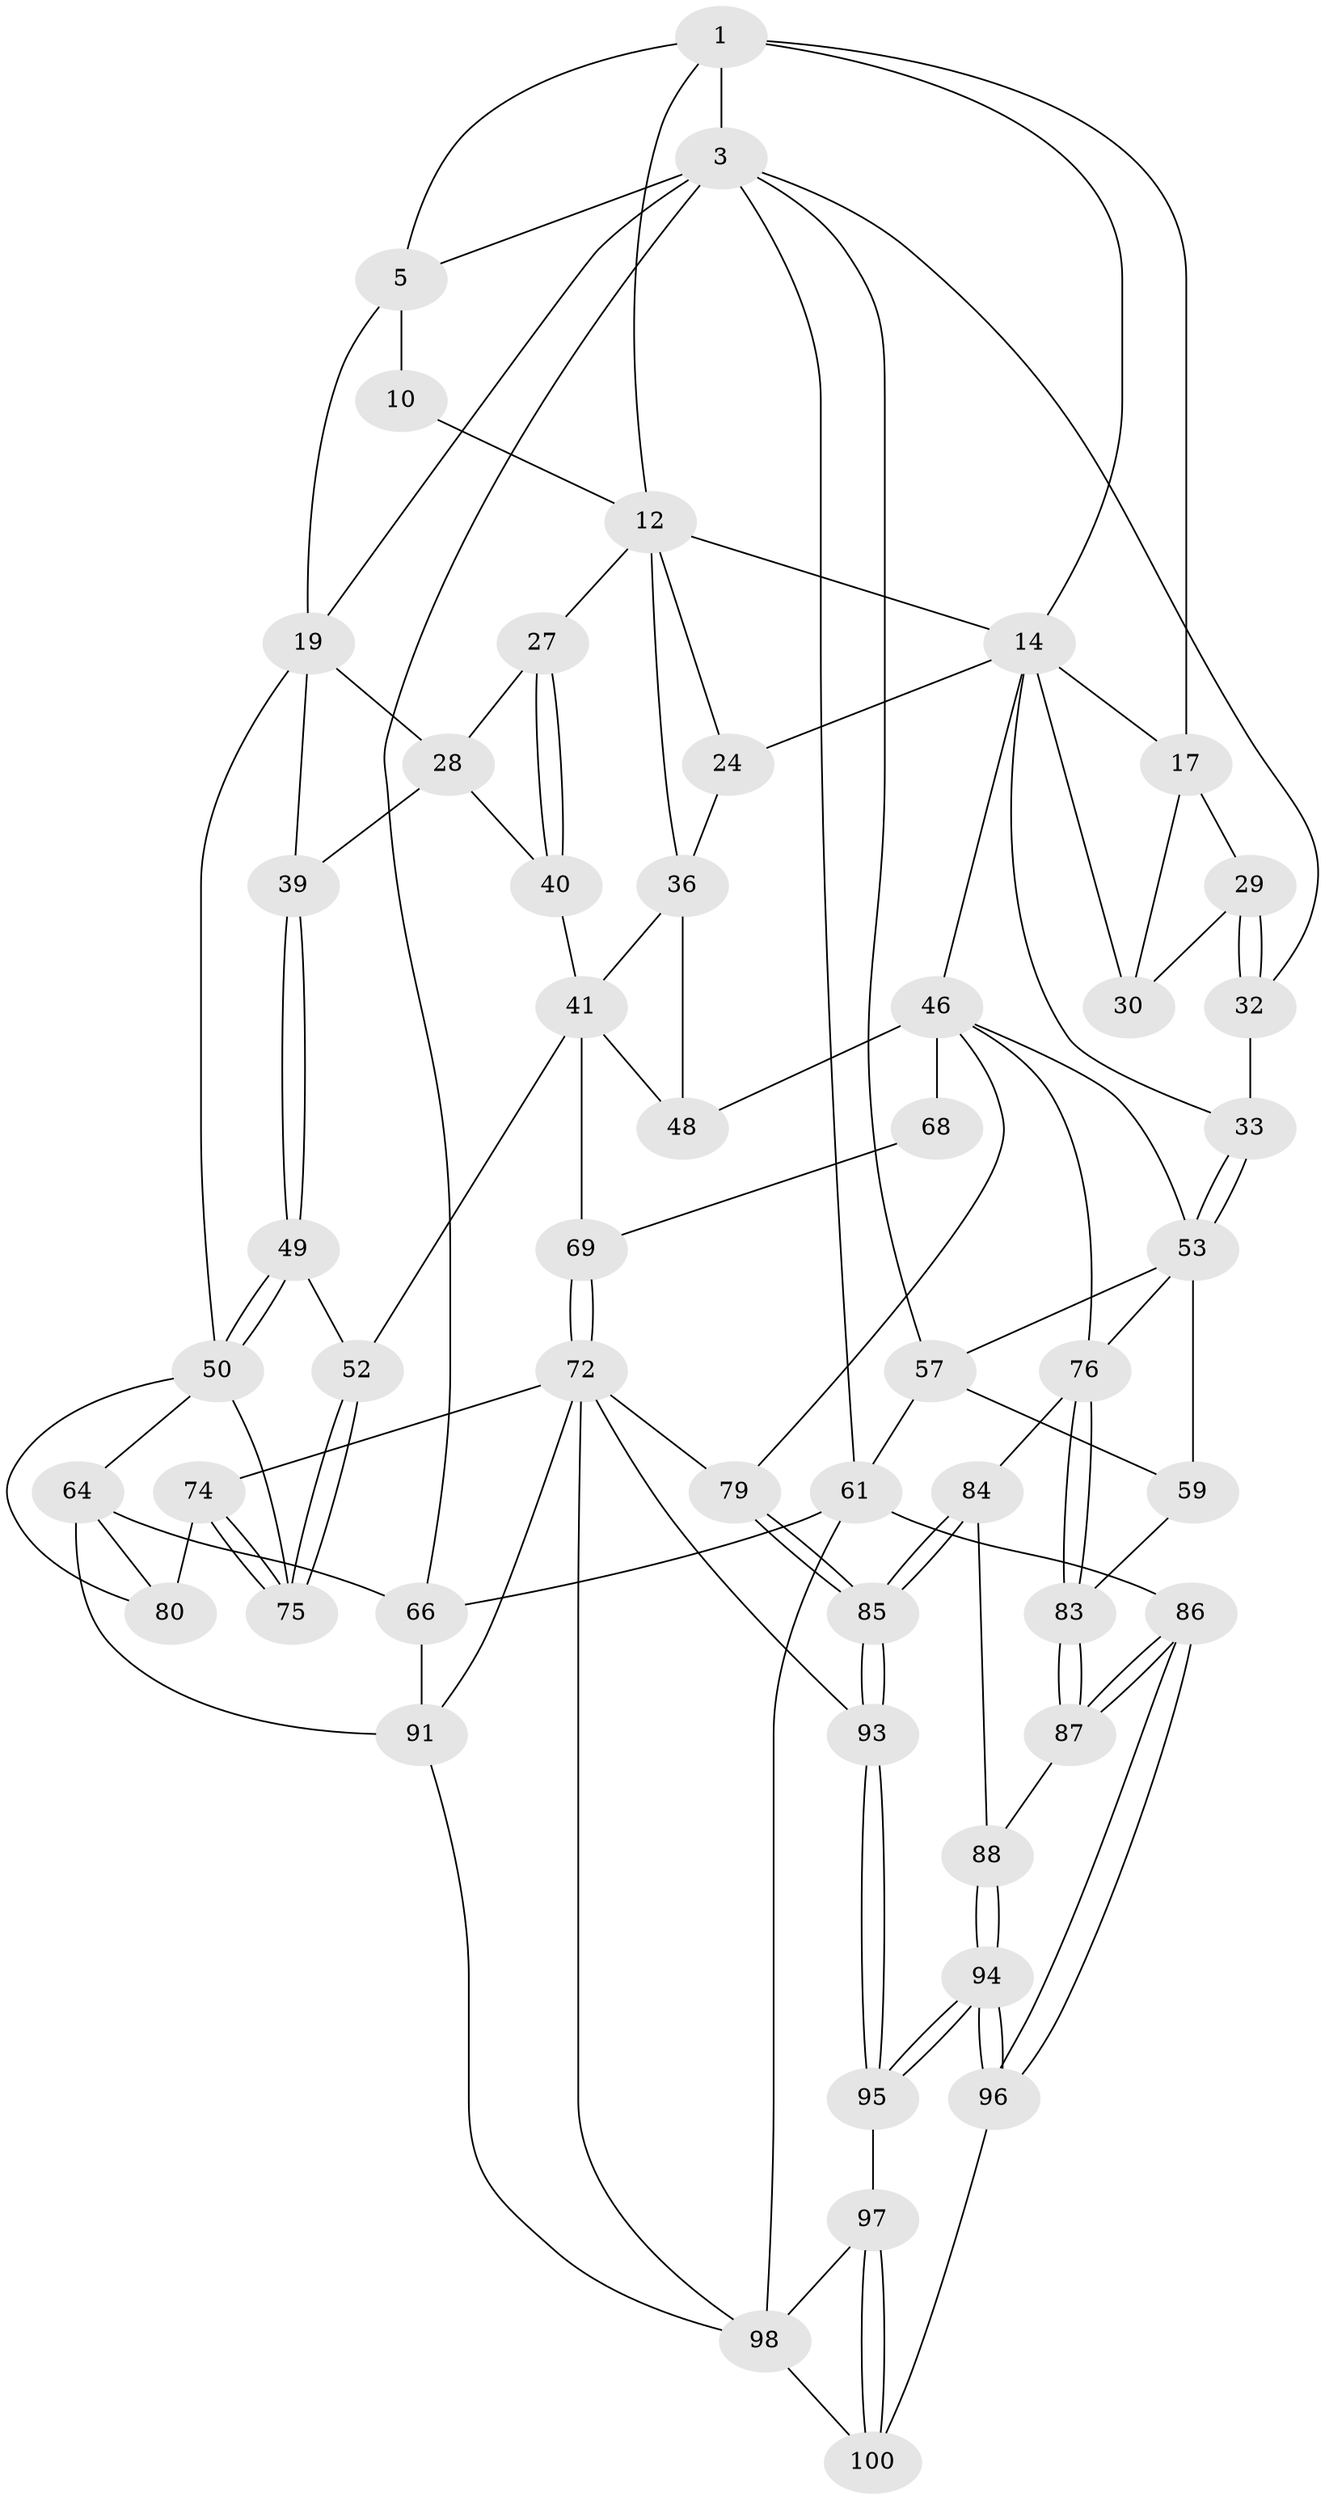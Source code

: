// original degree distribution, {3: 0.019230769230769232, 6: 0.21153846153846154, 5: 0.5384615384615384, 4: 0.23076923076923078}
// Generated by graph-tools (version 1.1) at 2025/28/03/15/25 16:28:06]
// undirected, 52 vertices, 117 edges
graph export_dot {
graph [start="1"]
  node [color=gray90,style=filled];
  1 [pos="+0.5447079858967332+0",super="+2+7"];
  3 [pos="+1+0",super="+4+35"];
  5 [pos="+0.13103575171229292+0",super="+11+6"];
  10 [pos="+0.3574200926506163+0.13147456917491446"];
  12 [pos="+0.38138087996612363+0.14496978648653494",super="+15+13"];
  14 [pos="+0.566906762604817+0",super="+16"];
  17 [pos="+0.6518373926871336+0.10166009023266738",super="+18"];
  19 [pos="+0.22985922963271224+0.14502380156561112",super="+20"];
  24 [pos="+0.5323614923493384+0.2224453095989459",super="+25"];
  27 [pos="+0.35547704573582745+0.18045526861795988"];
  28 [pos="+0.29894699652209067+0.1869296279889293",super="+38"];
  29 [pos="+0.7911341217476856+0.1493226579514887"];
  30 [pos="+0.7378785241910817+0.14770008530145767"];
  32 [pos="+0.8401696613067513+0.22085082988599702"];
  33 [pos="+0.8195822304872094+0.28385296946060273",super="+34"];
  36 [pos="+0.44254438089421294+0.23514198147954316",super="+45+37"];
  39 [pos="+0.1674714271161687+0.28515501419732403"];
  40 [pos="+0.27832477841881925+0.3551627164980948"];
  41 [pos="+0.4043956046172174+0.3733528243982394",super="+42"];
  46 [pos="+0.6242837764151621+0.4151113766645102",super="+47+56"];
  48 [pos="+0.5718185550794055+0.41807155692305437"];
  49 [pos="+0.13768681460996052+0.3489477884262332"];
  50 [pos="+0.05795980408900809+0.4690614656112861",super="+78+51"];
  52 [pos="+0.2574591178628486+0.4765007330005305"];
  53 [pos="+0.8249265010186523+0.2906555783281944",super="+58+54"];
  57 [pos="+1+0.3405096675777713",super="+63"];
  59 [pos="+0.9327990156296552+0.5015075338273448",super="+82"];
  61 [pos="+1+1",super="+62"];
  64 [pos="+0+0.5264187398467165",super="+65+81"];
  66 [pos="+0+1"];
  68 [pos="+0.5356948732720855+0.5015466077238687"];
  69 [pos="+0.40199136401534796+0.5283156206562962"];
  72 [pos="+0.40385218426587016+0.6754674983700221",super="+73"];
  74 [pos="+0.2825278175984201+0.6334220886233395"];
  75 [pos="+0.24149313947656395+0.4930793091213723"];
  76 [pos="+0.7532348705916632+0.5765115141502951",super="+77"];
  79 [pos="+0.5063030461126166+0.6430843307087759"];
  80 [pos="+0.14550260952945396+0.6729402374223841"];
  83 [pos="+0.8659800044306343+0.6326287995735457"];
  84 [pos="+0.667744872568084+0.7230312919447454"];
  85 [pos="+0.573089423141439+0.7854620761256803"];
  86 [pos="+1+1"];
  87 [pos="+0.8656482060918956+0.6562888486020564"];
  88 [pos="+0.6970299615847537+0.7421751487871296"];
  91 [pos="+0.27867947491277034+0.8952669177824365",super="+104+92"];
  93 [pos="+0.5501846227718806+0.8153441868203904"];
  94 [pos="+0.7458703342041696+0.873603007574829"];
  95 [pos="+0.5544998907972774+0.8347363730536588"];
  96 [pos="+0.7464633565745525+0.8744579955720128"];
  97 [pos="+0.5526771858770473+0.8447950356730631"];
  98 [pos="+0.5151592073654943+0.920256185739732",super="+99+101"];
  100 [pos="+0.6509583676469196+0.9379182044581552"];
  1 -- 3;
  1 -- 17;
  1 -- 12;
  1 -- 5;
  1 -- 14;
  3 -- 61;
  3 -- 5;
  3 -- 66;
  3 -- 19;
  3 -- 32;
  3 -- 57;
  5 -- 10 [weight=2];
  5 -- 19;
  10 -- 12;
  12 -- 14;
  12 -- 27;
  12 -- 24;
  12 -- 36;
  14 -- 33 [weight=2];
  14 -- 17;
  14 -- 30;
  14 -- 46;
  14 -- 24;
  17 -- 30;
  17 -- 29;
  19 -- 28;
  19 -- 39;
  19 -- 50;
  24 -- 36 [weight=2];
  27 -- 28;
  27 -- 40;
  27 -- 40;
  28 -- 40;
  28 -- 39;
  29 -- 30;
  29 -- 32;
  29 -- 32;
  32 -- 33;
  33 -- 53;
  33 -- 53;
  36 -- 48;
  36 -- 41;
  39 -- 49;
  39 -- 49;
  40 -- 41;
  41 -- 48;
  41 -- 52;
  41 -- 69;
  46 -- 48;
  46 -- 68 [weight=2];
  46 -- 53;
  46 -- 76;
  46 -- 79;
  49 -- 50;
  49 -- 50;
  49 -- 52;
  50 -- 80;
  50 -- 75;
  50 -- 64;
  52 -- 75;
  52 -- 75;
  53 -- 57;
  53 -- 59 [weight=2];
  53 -- 76;
  57 -- 59;
  57 -- 61;
  59 -- 83;
  61 -- 66;
  61 -- 86;
  61 -- 98;
  64 -- 66;
  64 -- 91 [weight=2];
  64 -- 80;
  66 -- 91;
  68 -- 69;
  69 -- 72;
  69 -- 72;
  72 -- 79;
  72 -- 98;
  72 -- 74;
  72 -- 91;
  72 -- 93;
  74 -- 75;
  74 -- 75;
  74 -- 80;
  76 -- 83;
  76 -- 83;
  76 -- 84;
  79 -- 85;
  79 -- 85;
  83 -- 87;
  83 -- 87;
  84 -- 85;
  84 -- 85;
  84 -- 88;
  85 -- 93;
  85 -- 93;
  86 -- 87;
  86 -- 87;
  86 -- 96;
  86 -- 96;
  87 -- 88;
  88 -- 94;
  88 -- 94;
  91 -- 98;
  93 -- 95;
  93 -- 95;
  94 -- 95;
  94 -- 95;
  94 -- 96;
  94 -- 96;
  95 -- 97;
  96 -- 100;
  97 -- 98;
  97 -- 100;
  97 -- 100;
  98 -- 100;
}
